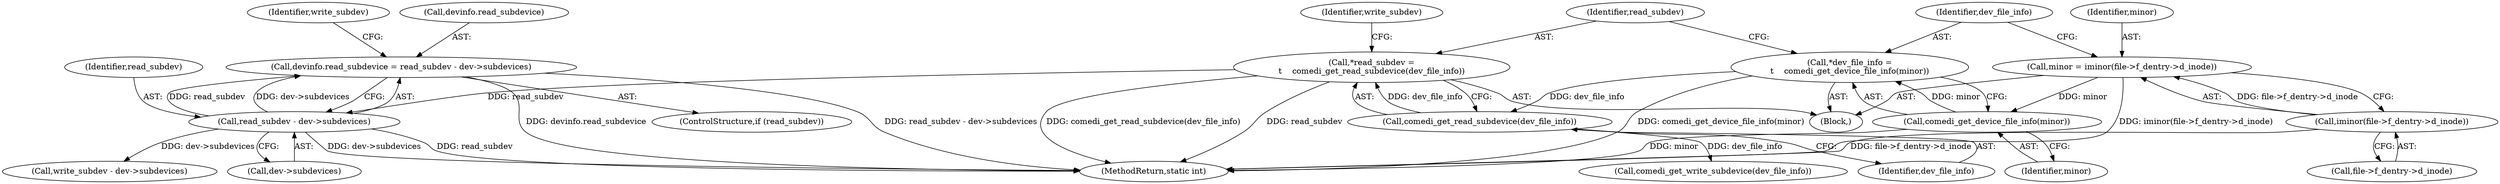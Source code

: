 digraph "0_linux_819cbb120eaec7e014e5abd029260db1ca8c5735@integer" {
"1000169" [label="(Call,devinfo.read_subdevice = read_subdev - dev->subdevices)"];
"1000173" [label="(Call,read_subdev - dev->subdevices)"];
"1000122" [label="(Call,*read_subdev =\n\t    comedi_get_read_subdevice(dev_file_info))"];
"1000124" [label="(Call,comedi_get_read_subdevice(dev_file_info))"];
"1000117" [label="(Call,*dev_file_info =\n\t    comedi_get_device_file_info(minor))"];
"1000119" [label="(Call,comedi_get_device_file_info(minor))"];
"1000108" [label="(Call,minor = iminor(file->f_dentry->d_inode))"];
"1000110" [label="(Call,iminor(file->f_dentry->d_inode))"];
"1000169" [label="(Call,devinfo.read_subdevice = read_subdev - dev->subdevices)"];
"1000186" [label="(Identifier,write_subdev)"];
"1000167" [label="(ControlStructure,if (read_subdev))"];
"1000123" [label="(Identifier,read_subdev)"];
"1000125" [label="(Identifier,dev_file_info)"];
"1000117" [label="(Call,*dev_file_info =\n\t    comedi_get_device_file_info(minor))"];
"1000174" [label="(Identifier,read_subdev)"];
"1000215" [label="(MethodReturn,static int)"];
"1000120" [label="(Identifier,minor)"];
"1000111" [label="(Call,file->f_dentry->d_inode)"];
"1000191" [label="(Call,write_subdev - dev->subdevices)"];
"1000124" [label="(Call,comedi_get_read_subdevice(dev_file_info))"];
"1000110" [label="(Call,iminor(file->f_dentry->d_inode))"];
"1000175" [label="(Call,dev->subdevices)"];
"1000170" [label="(Call,devinfo.read_subdevice)"];
"1000118" [label="(Identifier,dev_file_info)"];
"1000173" [label="(Call,read_subdev - dev->subdevices)"];
"1000108" [label="(Call,minor = iminor(file->f_dentry->d_inode))"];
"1000119" [label="(Call,comedi_get_device_file_info(minor))"];
"1000129" [label="(Call,comedi_get_write_subdevice(dev_file_info))"];
"1000122" [label="(Call,*read_subdev =\n\t    comedi_get_read_subdevice(dev_file_info))"];
"1000105" [label="(Block,)"];
"1000109" [label="(Identifier,minor)"];
"1000128" [label="(Identifier,write_subdev)"];
"1000169" -> "1000167"  [label="AST: "];
"1000169" -> "1000173"  [label="CFG: "];
"1000170" -> "1000169"  [label="AST: "];
"1000173" -> "1000169"  [label="AST: "];
"1000186" -> "1000169"  [label="CFG: "];
"1000169" -> "1000215"  [label="DDG: read_subdev - dev->subdevices"];
"1000169" -> "1000215"  [label="DDG: devinfo.read_subdevice"];
"1000173" -> "1000169"  [label="DDG: read_subdev"];
"1000173" -> "1000169"  [label="DDG: dev->subdevices"];
"1000173" -> "1000175"  [label="CFG: "];
"1000174" -> "1000173"  [label="AST: "];
"1000175" -> "1000173"  [label="AST: "];
"1000173" -> "1000215"  [label="DDG: read_subdev"];
"1000173" -> "1000215"  [label="DDG: dev->subdevices"];
"1000122" -> "1000173"  [label="DDG: read_subdev"];
"1000173" -> "1000191"  [label="DDG: dev->subdevices"];
"1000122" -> "1000105"  [label="AST: "];
"1000122" -> "1000124"  [label="CFG: "];
"1000123" -> "1000122"  [label="AST: "];
"1000124" -> "1000122"  [label="AST: "];
"1000128" -> "1000122"  [label="CFG: "];
"1000122" -> "1000215"  [label="DDG: read_subdev"];
"1000122" -> "1000215"  [label="DDG: comedi_get_read_subdevice(dev_file_info)"];
"1000124" -> "1000122"  [label="DDG: dev_file_info"];
"1000124" -> "1000125"  [label="CFG: "];
"1000125" -> "1000124"  [label="AST: "];
"1000117" -> "1000124"  [label="DDG: dev_file_info"];
"1000124" -> "1000129"  [label="DDG: dev_file_info"];
"1000117" -> "1000105"  [label="AST: "];
"1000117" -> "1000119"  [label="CFG: "];
"1000118" -> "1000117"  [label="AST: "];
"1000119" -> "1000117"  [label="AST: "];
"1000123" -> "1000117"  [label="CFG: "];
"1000117" -> "1000215"  [label="DDG: comedi_get_device_file_info(minor)"];
"1000119" -> "1000117"  [label="DDG: minor"];
"1000119" -> "1000120"  [label="CFG: "];
"1000120" -> "1000119"  [label="AST: "];
"1000119" -> "1000215"  [label="DDG: minor"];
"1000108" -> "1000119"  [label="DDG: minor"];
"1000108" -> "1000105"  [label="AST: "];
"1000108" -> "1000110"  [label="CFG: "];
"1000109" -> "1000108"  [label="AST: "];
"1000110" -> "1000108"  [label="AST: "];
"1000118" -> "1000108"  [label="CFG: "];
"1000108" -> "1000215"  [label="DDG: iminor(file->f_dentry->d_inode)"];
"1000110" -> "1000108"  [label="DDG: file->f_dentry->d_inode"];
"1000110" -> "1000111"  [label="CFG: "];
"1000111" -> "1000110"  [label="AST: "];
"1000110" -> "1000215"  [label="DDG: file->f_dentry->d_inode"];
}
